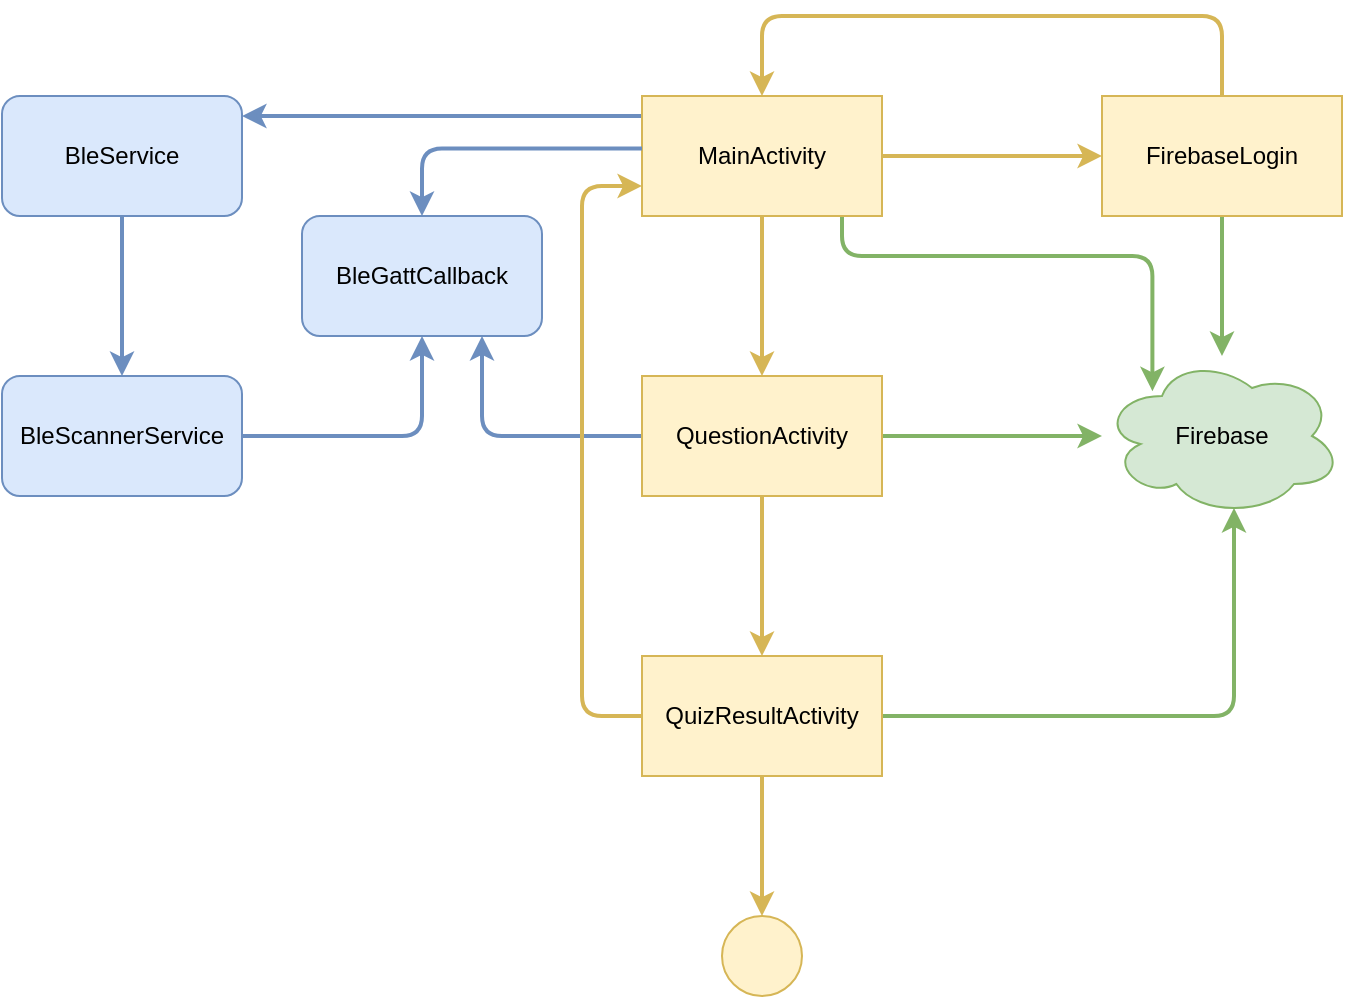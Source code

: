 <mxfile version="13.9.9" type="device"><diagram id="kgpKYQtTHZ0yAKxKKP6v" name="Page-1"><mxGraphModel dx="569" dy="342" grid="1" gridSize="10" guides="1" tooltips="1" connect="1" arrows="1" fold="1" page="1" pageScale="1" pageWidth="850" pageHeight="1100" math="0" shadow="0"><root><mxCell id="0"/><mxCell id="1" parent="0"/><mxCell id="Powq32om-XB3CBGWxVCo-3" value="" style="edgeStyle=orthogonalEdgeStyle;rounded=0;orthogonalLoop=1;jettySize=auto;html=1;fillColor=#fff2cc;strokeColor=#d6b656;strokeWidth=2;" parent="1" source="Powq32om-XB3CBGWxVCo-1" target="Powq32om-XB3CBGWxVCo-2" edge="1"><mxGeometry relative="1" as="geometry"/></mxCell><mxCell id="Powq32om-XB3CBGWxVCo-6" value="&lt;font color=&quot;#ffffff&quot;&gt;if not logged in&lt;/font&gt;" style="edgeLabel;html=1;align=center;verticalAlign=middle;resizable=0;points=[];labelBackgroundColor=none;" parent="Powq32om-XB3CBGWxVCo-3" vertex="1" connectable="0"><mxGeometry x="-0.358" y="-1" relative="1" as="geometry"><mxPoint x="14.57" y="-11" as="offset"/></mxGeometry></mxCell><mxCell id="Powq32om-XB3CBGWxVCo-8" value="" style="edgeStyle=orthogonalEdgeStyle;rounded=0;orthogonalLoop=1;jettySize=auto;html=1;strokeWidth=2;fillColor=#fff2cc;strokeColor=#d6b656;" parent="1" source="Powq32om-XB3CBGWxVCo-1" target="Powq32om-XB3CBGWxVCo-7" edge="1"><mxGeometry relative="1" as="geometry"/></mxCell><mxCell id="Powq32om-XB3CBGWxVCo-17" style="edgeStyle=orthogonalEdgeStyle;rounded=1;orthogonalLoop=1;jettySize=auto;html=1;strokeWidth=2;fillColor=#dae8fc;strokeColor=#6c8ebf;" parent="1" source="Powq32om-XB3CBGWxVCo-1" target="Powq32om-XB3CBGWxVCo-16" edge="1"><mxGeometry relative="1" as="geometry"><Array as="points"><mxPoint x="260" y="100"/><mxPoint x="260" y="100"/></Array></mxGeometry></mxCell><mxCell id="Powq32om-XB3CBGWxVCo-30" style="edgeStyle=orthogonalEdgeStyle;rounded=1;orthogonalLoop=1;jettySize=auto;html=1;entryX=0.21;entryY=0.22;entryDx=0;entryDy=0;entryPerimeter=0;strokeWidth=2;fillColor=#d5e8d4;strokeColor=#82b366;" parent="1" source="Powq32om-XB3CBGWxVCo-1" target="Powq32om-XB3CBGWxVCo-25" edge="1"><mxGeometry relative="1" as="geometry"><Array as="points"><mxPoint x="430" y="170"/><mxPoint x="585" y="170"/></Array></mxGeometry></mxCell><mxCell id="Powq32om-XB3CBGWxVCo-1" value="&lt;font color=&quot;#000000&quot;&gt;MainActivity&lt;/font&gt;" style="rounded=0;whiteSpace=wrap;html=1;fillColor=#fff2cc;strokeColor=#d6b656;" parent="1" vertex="1"><mxGeometry x="330" y="90" width="120" height="60" as="geometry"/></mxCell><mxCell id="Powq32om-XB3CBGWxVCo-27" style="edgeStyle=orthogonalEdgeStyle;rounded=1;orthogonalLoop=1;jettySize=auto;html=1;strokeWidth=2;fillColor=#d5e8d4;strokeColor=#82b366;" parent="1" source="Powq32om-XB3CBGWxVCo-2" target="Powq32om-XB3CBGWxVCo-25" edge="1"><mxGeometry relative="1" as="geometry"/></mxCell><mxCell id="Powq32om-XB3CBGWxVCo-2" value="&lt;font color=&quot;#000000&quot;&gt;FirebaseLogin&lt;/font&gt;" style="whiteSpace=wrap;html=1;rounded=0;fillColor=#fff2cc;strokeColor=#d6b656;" parent="1" vertex="1"><mxGeometry x="560" y="90" width="120" height="60" as="geometry"/></mxCell><mxCell id="Powq32om-XB3CBGWxVCo-5" value="" style="endArrow=classic;html=1;entryX=0.5;entryY=0;entryDx=0;entryDy=0;exitX=0.5;exitY=0;exitDx=0;exitDy=0;fillColor=#fff2cc;strokeColor=#d6b656;strokeWidth=2;" parent="1" source="Powq32om-XB3CBGWxVCo-2" target="Powq32om-XB3CBGWxVCo-1" edge="1"><mxGeometry width="50" height="50" relative="1" as="geometry"><mxPoint x="650" y="80" as="sourcePoint"/><mxPoint x="700" y="30" as="targetPoint"/><Array as="points"><mxPoint x="620" y="50"/><mxPoint x="390" y="50"/></Array></mxGeometry></mxCell><mxCell id="Powq32om-XB3CBGWxVCo-10" value="" style="edgeStyle=orthogonalEdgeStyle;rounded=0;orthogonalLoop=1;jettySize=auto;html=1;strokeWidth=2;fillColor=#fff2cc;strokeColor=#d6b656;" parent="1" source="Powq32om-XB3CBGWxVCo-7" target="Powq32om-XB3CBGWxVCo-9" edge="1"><mxGeometry relative="1" as="geometry"/></mxCell><mxCell id="Powq32om-XB3CBGWxVCo-28" style="edgeStyle=orthogonalEdgeStyle;rounded=1;orthogonalLoop=1;jettySize=auto;html=1;strokeWidth=2;fillColor=#d5e8d4;strokeColor=#82b366;" parent="1" source="Powq32om-XB3CBGWxVCo-7" target="Powq32om-XB3CBGWxVCo-25" edge="1"><mxGeometry relative="1" as="geometry"/></mxCell><mxCell id="Powq32om-XB3CBGWxVCo-31" style="edgeStyle=orthogonalEdgeStyle;rounded=1;orthogonalLoop=1;jettySize=auto;html=1;entryX=0.75;entryY=1;entryDx=0;entryDy=0;strokeWidth=2;fillColor=#dae8fc;strokeColor=#6c8ebf;" parent="1" source="Powq32om-XB3CBGWxVCo-7" target="Powq32om-XB3CBGWxVCo-21" edge="1"><mxGeometry relative="1" as="geometry"/></mxCell><mxCell id="Powq32om-XB3CBGWxVCo-7" value="&lt;font color=&quot;#000000&quot;&gt;QuestionActivity&lt;/font&gt;" style="whiteSpace=wrap;html=1;rounded=0;strokeColor=#d6b656;fillColor=#fff2cc;" parent="1" vertex="1"><mxGeometry x="330" y="230" width="120" height="60" as="geometry"/></mxCell><mxCell id="Powq32om-XB3CBGWxVCo-12" value="" style="edgeStyle=orthogonalEdgeStyle;rounded=0;orthogonalLoop=1;jettySize=auto;html=1;strokeWidth=2;fillColor=#fff2cc;strokeColor=#d6b656;" parent="1" source="Powq32om-XB3CBGWxVCo-9" edge="1"><mxGeometry relative="1" as="geometry"><mxPoint x="390" y="500" as="targetPoint"/></mxGeometry></mxCell><mxCell id="Powq32om-XB3CBGWxVCo-18" style="edgeStyle=orthogonalEdgeStyle;rounded=1;orthogonalLoop=1;jettySize=auto;html=1;entryX=0;entryY=0.75;entryDx=0;entryDy=0;strokeWidth=2;fillColor=#fff2cc;strokeColor=#d6b656;" parent="1" source="Powq32om-XB3CBGWxVCo-9" target="Powq32om-XB3CBGWxVCo-1" edge="1"><mxGeometry relative="1" as="geometry"><Array as="points"><mxPoint x="300" y="400"/><mxPoint x="300" y="135"/></Array></mxGeometry></mxCell><mxCell id="Powq32om-XB3CBGWxVCo-29" style="edgeStyle=orthogonalEdgeStyle;rounded=1;orthogonalLoop=1;jettySize=auto;html=1;entryX=0.55;entryY=0.95;entryDx=0;entryDy=0;entryPerimeter=0;strokeWidth=2;fillColor=#d5e8d4;strokeColor=#82b366;" parent="1" source="Powq32om-XB3CBGWxVCo-9" target="Powq32om-XB3CBGWxVCo-25" edge="1"><mxGeometry relative="1" as="geometry"/></mxCell><mxCell id="Powq32om-XB3CBGWxVCo-9" value="&lt;font color=&quot;#000000&quot;&gt;QuizResultActivity&lt;/font&gt;" style="whiteSpace=wrap;html=1;rounded=0;strokeColor=#d6b656;fillColor=#fff2cc;" parent="1" vertex="1"><mxGeometry x="330" y="370" width="120" height="60" as="geometry"/></mxCell><mxCell id="Powq32om-XB3CBGWxVCo-13" value="" style="ellipse;whiteSpace=wrap;html=1;aspect=fixed;labelBackgroundColor=none;fillColor=#fff2cc;strokeColor=#d6b656;" parent="1" vertex="1"><mxGeometry x="370" y="500" width="40" height="40" as="geometry"/></mxCell><mxCell id="Powq32om-XB3CBGWxVCo-20" value="" style="edgeStyle=orthogonalEdgeStyle;rounded=1;orthogonalLoop=1;jettySize=auto;html=1;strokeWidth=2;fillColor=#dae8fc;strokeColor=#6c8ebf;" parent="1" source="Powq32om-XB3CBGWxVCo-16" target="Powq32om-XB3CBGWxVCo-19" edge="1"><mxGeometry relative="1" as="geometry"/></mxCell><mxCell id="Powq32om-XB3CBGWxVCo-16" value="&lt;font color=&quot;#000000&quot;&gt;BleService&lt;/font&gt;" style="rounded=1;whiteSpace=wrap;html=1;labelBackgroundColor=none;fillColor=#dae8fc;strokeColor=#6c8ebf;" parent="1" vertex="1"><mxGeometry x="10" y="90" width="120" height="60" as="geometry"/></mxCell><mxCell id="Powq32om-XB3CBGWxVCo-22" value="" style="edgeStyle=orthogonalEdgeStyle;rounded=1;orthogonalLoop=1;jettySize=auto;html=1;strokeWidth=2;fillColor=#dae8fc;strokeColor=#6c8ebf;exitX=0;exitY=0.437;exitDx=0;exitDy=0;exitPerimeter=0;entryX=0.5;entryY=0;entryDx=0;entryDy=0;" parent="1" source="Powq32om-XB3CBGWxVCo-1" target="Powq32om-XB3CBGWxVCo-21" edge="1"><mxGeometry relative="1" as="geometry"/></mxCell><mxCell id="Powq32om-XB3CBGWxVCo-24" style="edgeStyle=orthogonalEdgeStyle;rounded=1;orthogonalLoop=1;jettySize=auto;html=1;strokeWidth=2;fillColor=#dae8fc;strokeColor=#6c8ebf;" parent="1" source="Powq32om-XB3CBGWxVCo-19" target="Powq32om-XB3CBGWxVCo-21" edge="1"><mxGeometry relative="1" as="geometry"/></mxCell><mxCell id="Powq32om-XB3CBGWxVCo-19" value="&lt;font color=&quot;#000000&quot;&gt;BleScannerService&lt;/font&gt;" style="whiteSpace=wrap;html=1;rounded=1;strokeColor=#6c8ebf;fillColor=#dae8fc;" parent="1" vertex="1"><mxGeometry x="10" y="230" width="120" height="60" as="geometry"/></mxCell><mxCell id="Powq32om-XB3CBGWxVCo-21" value="&lt;font color=&quot;#000000&quot;&gt;BleGattCallback&lt;/font&gt;" style="whiteSpace=wrap;html=1;rounded=1;strokeColor=#6c8ebf;fillColor=#dae8fc;" parent="1" vertex="1"><mxGeometry x="160" y="150" width="120" height="60" as="geometry"/></mxCell><mxCell id="Powq32om-XB3CBGWxVCo-25" value="&lt;font color=&quot;#000000&quot;&gt;Firebase&lt;/font&gt;" style="ellipse;shape=cloud;whiteSpace=wrap;html=1;labelBackgroundColor=none;fillColor=#d5e8d4;strokeColor=#82b366;" parent="1" vertex="1"><mxGeometry x="560" y="220" width="120" height="80" as="geometry"/></mxCell></root></mxGraphModel></diagram></mxfile>
